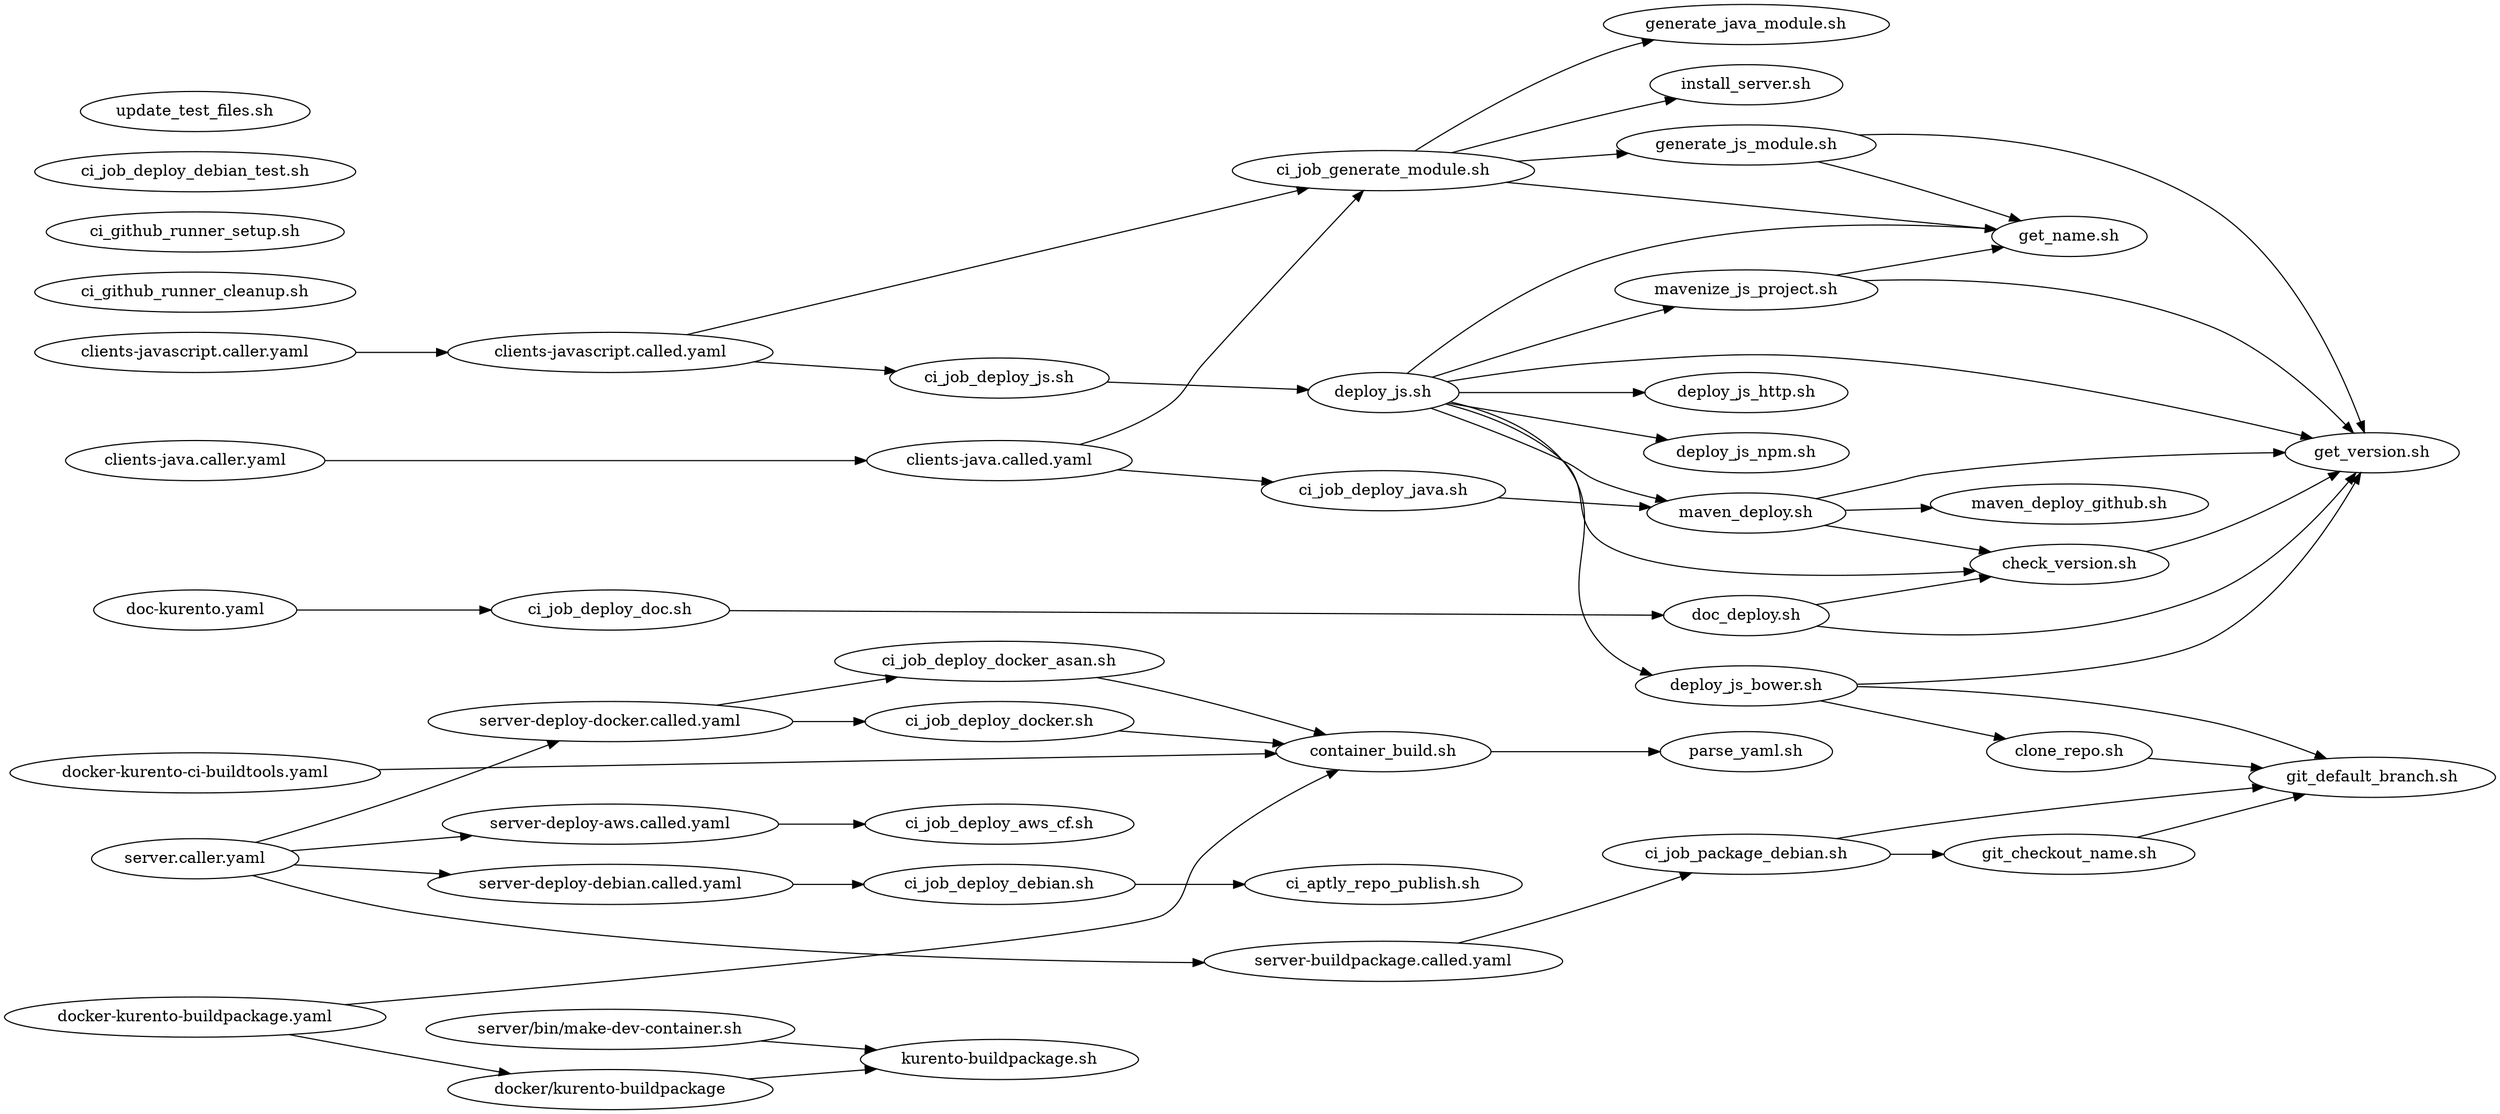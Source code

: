 digraph scripts {
  //bgcolor = "transparent";
  fontname = "Bitstream Vera Sans";
  fontsize = 8;
  rankdir = "LR";


  // GitHub Actions CI workflows
  // ===========================

  // Standalone definitions.
  // Used so these can be applied the same root rank and appear at the same level.
  {
    rank = "same";

    "clients-java.caller.yaml";
    "clients-javascript.caller.yaml";
    "doc-kurento.yaml";
    "docker-kurento-buildpackage.yaml";
    "docker-kurento-ci-buildtools.yaml";
    "server.caller.yaml";
  }

  // Root parent jobs.
  "clients-java.caller.yaml" -> {
    "clients-java.called.yaml"
  };
  "clients-javascript.caller.yaml" -> {
    "clients-javascript.called.yaml"
  };
  "doc-kurento.yaml" -> {
    "ci_job_deploy_doc.sh"
  };
  "docker-kurento-buildpackage.yaml" -> {
    "container_build.sh"
    "docker/kurento-buildpackage"
  };
  "docker-kurento-ci-buildtools.yaml" -> {
    "container_build.sh"
  };
  "server.caller.yaml" -> {
    "server-buildpackage.called.yaml"
    "server-deploy-aws.called.yaml"
    "server-deploy-debian.called.yaml"
    "server-deploy-docker.called.yaml"
  };

  // Child jobs ("reusable workflows")
  "clients-java.called.yaml" -> {
    "ci_job_deploy_java.sh"
    "ci_job_generate_module.sh"
  };
  "clients-javascript.called.yaml" -> {
    "ci_job_deploy_js.sh"
    "ci_job_generate_module.sh"
  };
  "server-buildpackage.called.yaml" -> {
    "ci_job_package_debian.sh"
  };
  "server-deploy-aws.called.yaml" -> {
    "ci_job_deploy_aws_cf.sh"
  };
  "server-deploy-debian.called.yaml" -> {
    "ci_job_deploy_debian.sh"
  };
  "server-deploy-docker.called.yaml" -> {
    "ci_job_deploy_docker.sh"
    "ci_job_deploy_docker_asan.sh"
  };


  // GitHub Actions CI job scripts
  // =============================

  "ci_aptly_repo_publish.sh";
  "ci_github_runner_cleanup.sh";
  "ci_github_runner_setup.sh";
  "ci_job_deploy_aws_cf.sh";
  "ci_job_deploy_debian_test.sh";
  "ci_job_deploy_debian.sh" -> {
    "ci_aptly_repo_publish.sh"
  };
  "ci_job_deploy_doc.sh" -> {
    "doc_deploy.sh"
  };
  "ci_job_deploy_docker.sh" -> {
    "container_build.sh"
  };
  "ci_job_deploy_docker_asan.sh" -> {
    "container_build.sh"
  };
  "ci_job_deploy_java.sh" -> {
    "maven_deploy.sh"
  };
  "ci_job_deploy_js.sh" -> {
    "deploy_js.sh"
  };
  "ci_job_generate_module.sh" -> {
    "generate_java_module.sh"
    "generate_js_module.sh"
    "get_name.sh"
    "install_server.sh"
  };
  "ci_job_package_debian.sh" -> {
    "git_checkout_name.sh"
    "git_default_branch.sh"
  };


  // Miscellaneous origins
  // =====================

  "docker/kurento-buildpackage" -> {
    "kurento-buildpackage.sh"
  };

  "server/bin/make-dev-container.sh" -> {
    "kurento-buildpackage.sh"
  };


  // Concrete CI operations
  // ======================

  "container_build.sh" -> {
    "parse_yaml.sh"
  };
  "deploy_js.sh" -> {
    "check_version.sh"
    "deploy_js_bower.sh"
    "deploy_js_http.sh"
    "deploy_js_npm.sh"
    "get_name.sh"
    "get_version.sh"
    "maven_deploy.sh"
    "mavenize_js_project.sh"
  };
  "deploy_js_bower.sh" -> {
    "clone_repo.sh"
    "get_version.sh"
    "git_default_branch.sh"
  };
  "deploy_js_http.sh";
  "deploy_js_npm.sh";
  "doc_deploy.sh" -> {
    "check_version.sh"
    "get_version.sh"
  };
  "generate_java_module.sh";
  "generate_js_module.sh" -> {
    "get_name.sh"
    "get_version.sh"
  };
  "maven_deploy.sh" -> {
    "check_version.sh"
    "get_version.sh"
    "maven_deploy_github.sh"
  };
  "maven_deploy_github.sh";
  "mavenize_js_project.sh" -> {
    "get_name.sh"
    "get_version.sh"
  };
  "kurento-buildpackage.sh";


  // Utilities
  // =========

  "check_version.sh" -> {
    "get_version.sh"
  };
  "clone_repo.sh" -> {
    "git_default_branch.sh"
  };
  "get_name.sh";
  "get_version.sh";
  "git_checkout_name.sh" -> {
    "git_default_branch.sh"
  };
  "git_default_branch.sh";
  "install_server.sh";
  "update_test_files.sh";
  "parse_yaml.sh";
}
